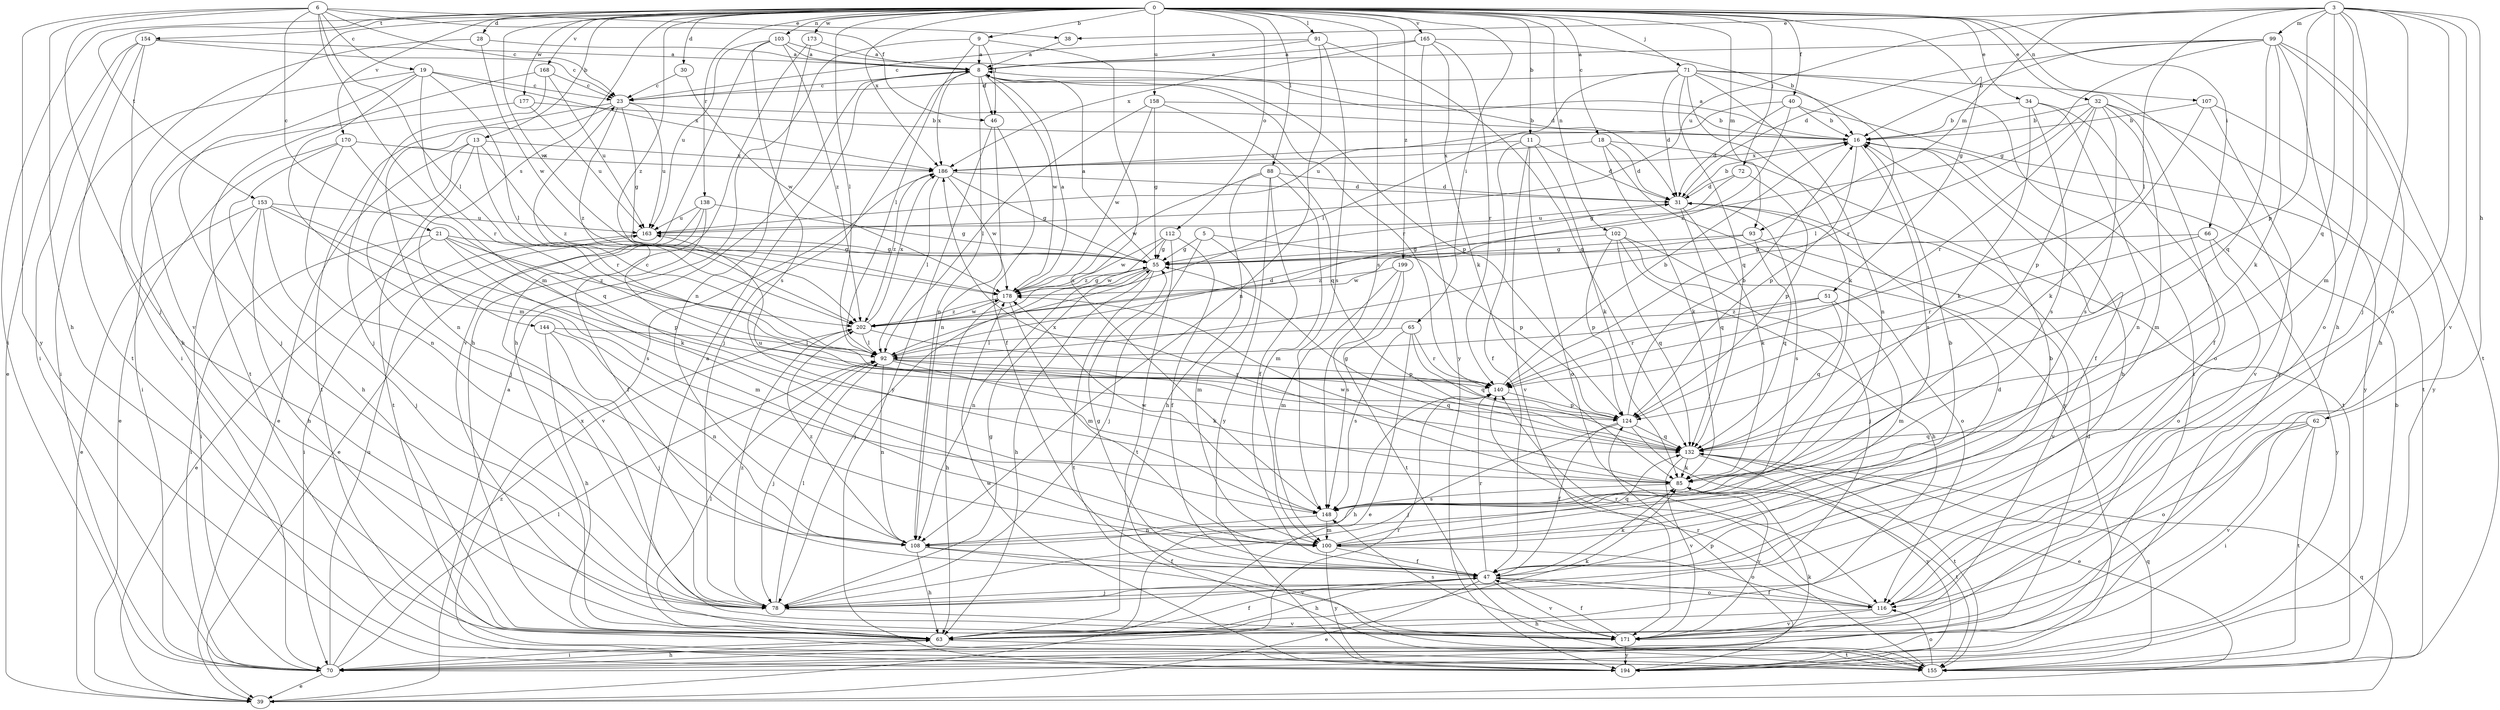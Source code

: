 strict digraph  {
0;
3;
5;
6;
8;
9;
11;
13;
16;
18;
19;
21;
23;
28;
30;
31;
32;
34;
38;
39;
40;
46;
47;
51;
55;
62;
63;
65;
66;
70;
71;
72;
78;
85;
88;
91;
92;
93;
99;
100;
102;
103;
107;
108;
112;
116;
124;
132;
138;
140;
144;
148;
153;
154;
155;
158;
163;
165;
168;
170;
171;
173;
177;
178;
186;
194;
199;
202;
0 -> 9  [label=b];
0 -> 11  [label=b];
0 -> 13  [label=b];
0 -> 18  [label=c];
0 -> 28  [label=d];
0 -> 30  [label=d];
0 -> 32  [label=e];
0 -> 34  [label=e];
0 -> 40  [label=f];
0 -> 51  [label=g];
0 -> 65  [label=i];
0 -> 66  [label=i];
0 -> 70  [label=i];
0 -> 71  [label=j];
0 -> 72  [label=j];
0 -> 88  [label=l];
0 -> 91  [label=l];
0 -> 92  [label=l];
0 -> 93  [label=m];
0 -> 102  [label=n];
0 -> 103  [label=n];
0 -> 107  [label=n];
0 -> 112  [label=o];
0 -> 138  [label=r];
0 -> 144  [label=s];
0 -> 148  [label=s];
0 -> 153  [label=t];
0 -> 154  [label=t];
0 -> 158  [label=u];
0 -> 165  [label=v];
0 -> 168  [label=v];
0 -> 170  [label=v];
0 -> 171  [label=v];
0 -> 173  [label=w];
0 -> 177  [label=w];
0 -> 178  [label=w];
0 -> 186  [label=x];
0 -> 199  [label=z];
0 -> 202  [label=z];
3 -> 38  [label=e];
3 -> 62  [label=h];
3 -> 63  [label=h];
3 -> 78  [label=j];
3 -> 92  [label=l];
3 -> 93  [label=m];
3 -> 99  [label=m];
3 -> 100  [label=m];
3 -> 116  [label=o];
3 -> 124  [label=p];
3 -> 132  [label=q];
3 -> 163  [label=u];
3 -> 171  [label=v];
5 -> 55  [label=g];
5 -> 78  [label=j];
5 -> 100  [label=m];
5 -> 124  [label=p];
6 -> 19  [label=c];
6 -> 21  [label=c];
6 -> 23  [label=c];
6 -> 38  [label=e];
6 -> 46  [label=f];
6 -> 63  [label=h];
6 -> 78  [label=j];
6 -> 92  [label=l];
6 -> 100  [label=m];
6 -> 194  [label=y];
8 -> 23  [label=c];
8 -> 46  [label=f];
8 -> 78  [label=j];
8 -> 108  [label=n];
8 -> 124  [label=p];
8 -> 140  [label=r];
8 -> 178  [label=w];
8 -> 186  [label=x];
9 -> 8  [label=a];
9 -> 46  [label=f];
9 -> 63  [label=h];
9 -> 92  [label=l];
9 -> 148  [label=s];
11 -> 31  [label=d];
11 -> 47  [label=f];
11 -> 85  [label=k];
11 -> 116  [label=o];
11 -> 171  [label=v];
11 -> 186  [label=x];
13 -> 39  [label=e];
13 -> 78  [label=j];
13 -> 140  [label=r];
13 -> 155  [label=t];
13 -> 186  [label=x];
13 -> 202  [label=z];
16 -> 8  [label=a];
16 -> 47  [label=f];
16 -> 124  [label=p];
16 -> 148  [label=s];
16 -> 186  [label=x];
18 -> 31  [label=d];
18 -> 85  [label=k];
18 -> 155  [label=t];
18 -> 186  [label=x];
18 -> 194  [label=y];
19 -> 23  [label=c];
19 -> 70  [label=i];
19 -> 78  [label=j];
19 -> 92  [label=l];
19 -> 100  [label=m];
19 -> 140  [label=r];
19 -> 186  [label=x];
21 -> 39  [label=e];
21 -> 55  [label=g];
21 -> 70  [label=i];
21 -> 100  [label=m];
21 -> 124  [label=p];
21 -> 202  [label=z];
23 -> 16  [label=b];
23 -> 55  [label=g];
23 -> 108  [label=n];
23 -> 155  [label=t];
23 -> 163  [label=u];
23 -> 202  [label=z];
28 -> 8  [label=a];
28 -> 70  [label=i];
28 -> 178  [label=w];
30 -> 23  [label=c];
30 -> 178  [label=w];
31 -> 16  [label=b];
31 -> 85  [label=k];
31 -> 132  [label=q];
31 -> 148  [label=s];
31 -> 163  [label=u];
32 -> 16  [label=b];
32 -> 47  [label=f];
32 -> 92  [label=l];
32 -> 100  [label=m];
32 -> 124  [label=p];
32 -> 140  [label=r];
32 -> 148  [label=s];
32 -> 194  [label=y];
34 -> 16  [label=b];
34 -> 85  [label=k];
34 -> 108  [label=n];
34 -> 116  [label=o];
34 -> 148  [label=s];
38 -> 8  [label=a];
39 -> 8  [label=a];
39 -> 132  [label=q];
40 -> 16  [label=b];
40 -> 31  [label=d];
40 -> 155  [label=t];
40 -> 163  [label=u];
40 -> 202  [label=z];
46 -> 47  [label=f];
46 -> 108  [label=n];
46 -> 194  [label=y];
47 -> 16  [label=b];
47 -> 31  [label=d];
47 -> 39  [label=e];
47 -> 55  [label=g];
47 -> 63  [label=h];
47 -> 78  [label=j];
47 -> 85  [label=k];
47 -> 116  [label=o];
47 -> 140  [label=r];
47 -> 171  [label=v];
51 -> 100  [label=m];
51 -> 132  [label=q];
51 -> 140  [label=r];
51 -> 202  [label=z];
55 -> 8  [label=a];
55 -> 63  [label=h];
55 -> 78  [label=j];
55 -> 108  [label=n];
55 -> 155  [label=t];
55 -> 178  [label=w];
62 -> 70  [label=i];
62 -> 116  [label=o];
62 -> 132  [label=q];
62 -> 155  [label=t];
62 -> 171  [label=v];
63 -> 8  [label=a];
63 -> 47  [label=f];
63 -> 70  [label=i];
63 -> 85  [label=k];
63 -> 92  [label=l];
63 -> 155  [label=t];
65 -> 39  [label=e];
65 -> 92  [label=l];
65 -> 132  [label=q];
65 -> 140  [label=r];
65 -> 148  [label=s];
66 -> 55  [label=g];
66 -> 116  [label=o];
66 -> 140  [label=r];
66 -> 194  [label=y];
70 -> 31  [label=d];
70 -> 39  [label=e];
70 -> 63  [label=h];
70 -> 85  [label=k];
70 -> 92  [label=l];
70 -> 140  [label=r];
70 -> 163  [label=u];
70 -> 202  [label=z];
71 -> 23  [label=c];
71 -> 31  [label=d];
71 -> 70  [label=i];
71 -> 85  [label=k];
71 -> 92  [label=l];
71 -> 108  [label=n];
71 -> 132  [label=q];
71 -> 140  [label=r];
71 -> 194  [label=y];
72 -> 31  [label=d];
72 -> 55  [label=g];
72 -> 124  [label=p];
78 -> 16  [label=b];
78 -> 55  [label=g];
78 -> 92  [label=l];
78 -> 171  [label=v];
78 -> 202  [label=z];
85 -> 148  [label=s];
85 -> 155  [label=t];
85 -> 171  [label=v];
85 -> 178  [label=w];
85 -> 186  [label=x];
88 -> 31  [label=d];
88 -> 47  [label=f];
88 -> 63  [label=h];
88 -> 100  [label=m];
88 -> 178  [label=w];
88 -> 194  [label=y];
91 -> 8  [label=a];
91 -> 23  [label=c];
91 -> 108  [label=n];
91 -> 132  [label=q];
91 -> 148  [label=s];
92 -> 31  [label=d];
92 -> 78  [label=j];
92 -> 85  [label=k];
92 -> 108  [label=n];
92 -> 132  [label=q];
92 -> 140  [label=r];
93 -> 55  [label=g];
93 -> 132  [label=q];
93 -> 171  [label=v];
93 -> 202  [label=z];
99 -> 8  [label=a];
99 -> 16  [label=b];
99 -> 31  [label=d];
99 -> 55  [label=g];
99 -> 63  [label=h];
99 -> 85  [label=k];
99 -> 116  [label=o];
99 -> 132  [label=q];
99 -> 155  [label=t];
100 -> 16  [label=b];
100 -> 47  [label=f];
100 -> 116  [label=o];
100 -> 132  [label=q];
100 -> 194  [label=y];
102 -> 55  [label=g];
102 -> 63  [label=h];
102 -> 78  [label=j];
102 -> 116  [label=o];
102 -> 124  [label=p];
102 -> 132  [label=q];
103 -> 8  [label=a];
103 -> 31  [label=d];
103 -> 148  [label=s];
103 -> 163  [label=u];
103 -> 171  [label=v];
103 -> 202  [label=z];
107 -> 16  [label=b];
107 -> 85  [label=k];
107 -> 171  [label=v];
107 -> 194  [label=y];
108 -> 47  [label=f];
108 -> 63  [label=h];
108 -> 171  [label=v];
108 -> 202  [label=z];
112 -> 47  [label=f];
112 -> 55  [label=g];
112 -> 155  [label=t];
112 -> 178  [label=w];
112 -> 202  [label=z];
116 -> 47  [label=f];
116 -> 63  [label=h];
116 -> 140  [label=r];
116 -> 171  [label=v];
124 -> 16  [label=b];
124 -> 23  [label=c];
124 -> 39  [label=e];
124 -> 47  [label=f];
124 -> 78  [label=j];
124 -> 132  [label=q];
132 -> 55  [label=g];
132 -> 85  [label=k];
132 -> 155  [label=t];
132 -> 163  [label=u];
132 -> 171  [label=v];
132 -> 194  [label=y];
138 -> 39  [label=e];
138 -> 47  [label=f];
138 -> 55  [label=g];
138 -> 163  [label=u];
138 -> 171  [label=v];
140 -> 16  [label=b];
140 -> 63  [label=h];
140 -> 124  [label=p];
144 -> 63  [label=h];
144 -> 78  [label=j];
144 -> 92  [label=l];
144 -> 108  [label=n];
148 -> 100  [label=m];
148 -> 108  [label=n];
148 -> 178  [label=w];
153 -> 39  [label=e];
153 -> 63  [label=h];
153 -> 70  [label=i];
153 -> 78  [label=j];
153 -> 85  [label=k];
153 -> 148  [label=s];
153 -> 163  [label=u];
154 -> 8  [label=a];
154 -> 23  [label=c];
154 -> 39  [label=e];
154 -> 63  [label=h];
154 -> 70  [label=i];
154 -> 155  [label=t];
155 -> 16  [label=b];
155 -> 116  [label=o];
155 -> 132  [label=q];
155 -> 140  [label=r];
158 -> 16  [label=b];
158 -> 55  [label=g];
158 -> 92  [label=l];
158 -> 132  [label=q];
158 -> 178  [label=w];
163 -> 55  [label=g];
163 -> 70  [label=i];
165 -> 8  [label=a];
165 -> 16  [label=b];
165 -> 85  [label=k];
165 -> 140  [label=r];
165 -> 186  [label=x];
165 -> 194  [label=y];
168 -> 23  [label=c];
168 -> 78  [label=j];
168 -> 155  [label=t];
168 -> 163  [label=u];
170 -> 39  [label=e];
170 -> 63  [label=h];
170 -> 108  [label=n];
170 -> 132  [label=q];
170 -> 186  [label=x];
171 -> 47  [label=f];
171 -> 148  [label=s];
171 -> 194  [label=y];
173 -> 8  [label=a];
173 -> 63  [label=h];
173 -> 108  [label=n];
177 -> 16  [label=b];
177 -> 70  [label=i];
177 -> 163  [label=u];
178 -> 8  [label=a];
178 -> 55  [label=g];
178 -> 63  [label=h];
178 -> 100  [label=m];
178 -> 202  [label=z];
186 -> 31  [label=d];
186 -> 55  [label=g];
186 -> 92  [label=l];
186 -> 178  [label=w];
186 -> 202  [label=z];
194 -> 124  [label=p];
194 -> 178  [label=w];
194 -> 186  [label=x];
199 -> 100  [label=m];
199 -> 148  [label=s];
199 -> 155  [label=t];
199 -> 178  [label=w];
202 -> 92  [label=l];
202 -> 124  [label=p];
202 -> 178  [label=w];
202 -> 186  [label=x];
}
